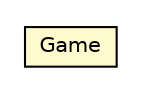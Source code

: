 #!/usr/local/bin/dot
#
# Class diagram 
# Generated by UMLGraph version R5_6 (http://www.umlgraph.org/)
#

digraph G {
	edge [fontname="Helvetica",fontsize=10,labelfontname="Helvetica",labelfontsize=10];
	node [fontname="Helvetica",fontsize=10,shape=plaintext];
	nodesep=0.25;
	ranksep=0.5;
	// com.mygames.Game
	c55 [label=<<table title="com.mygames.Game" border="0" cellborder="1" cellspacing="0" cellpadding="2" port="p" bgcolor="lemonChiffon" href="./Game.html">
		<tr><td><table border="0" cellspacing="0" cellpadding="1">
<tr><td align="center" balign="center"> Game </td></tr>
		</table></td></tr>
		</table>>, URL="./Game.html", fontname="Helvetica", fontcolor="black", fontsize=10.0];
}


